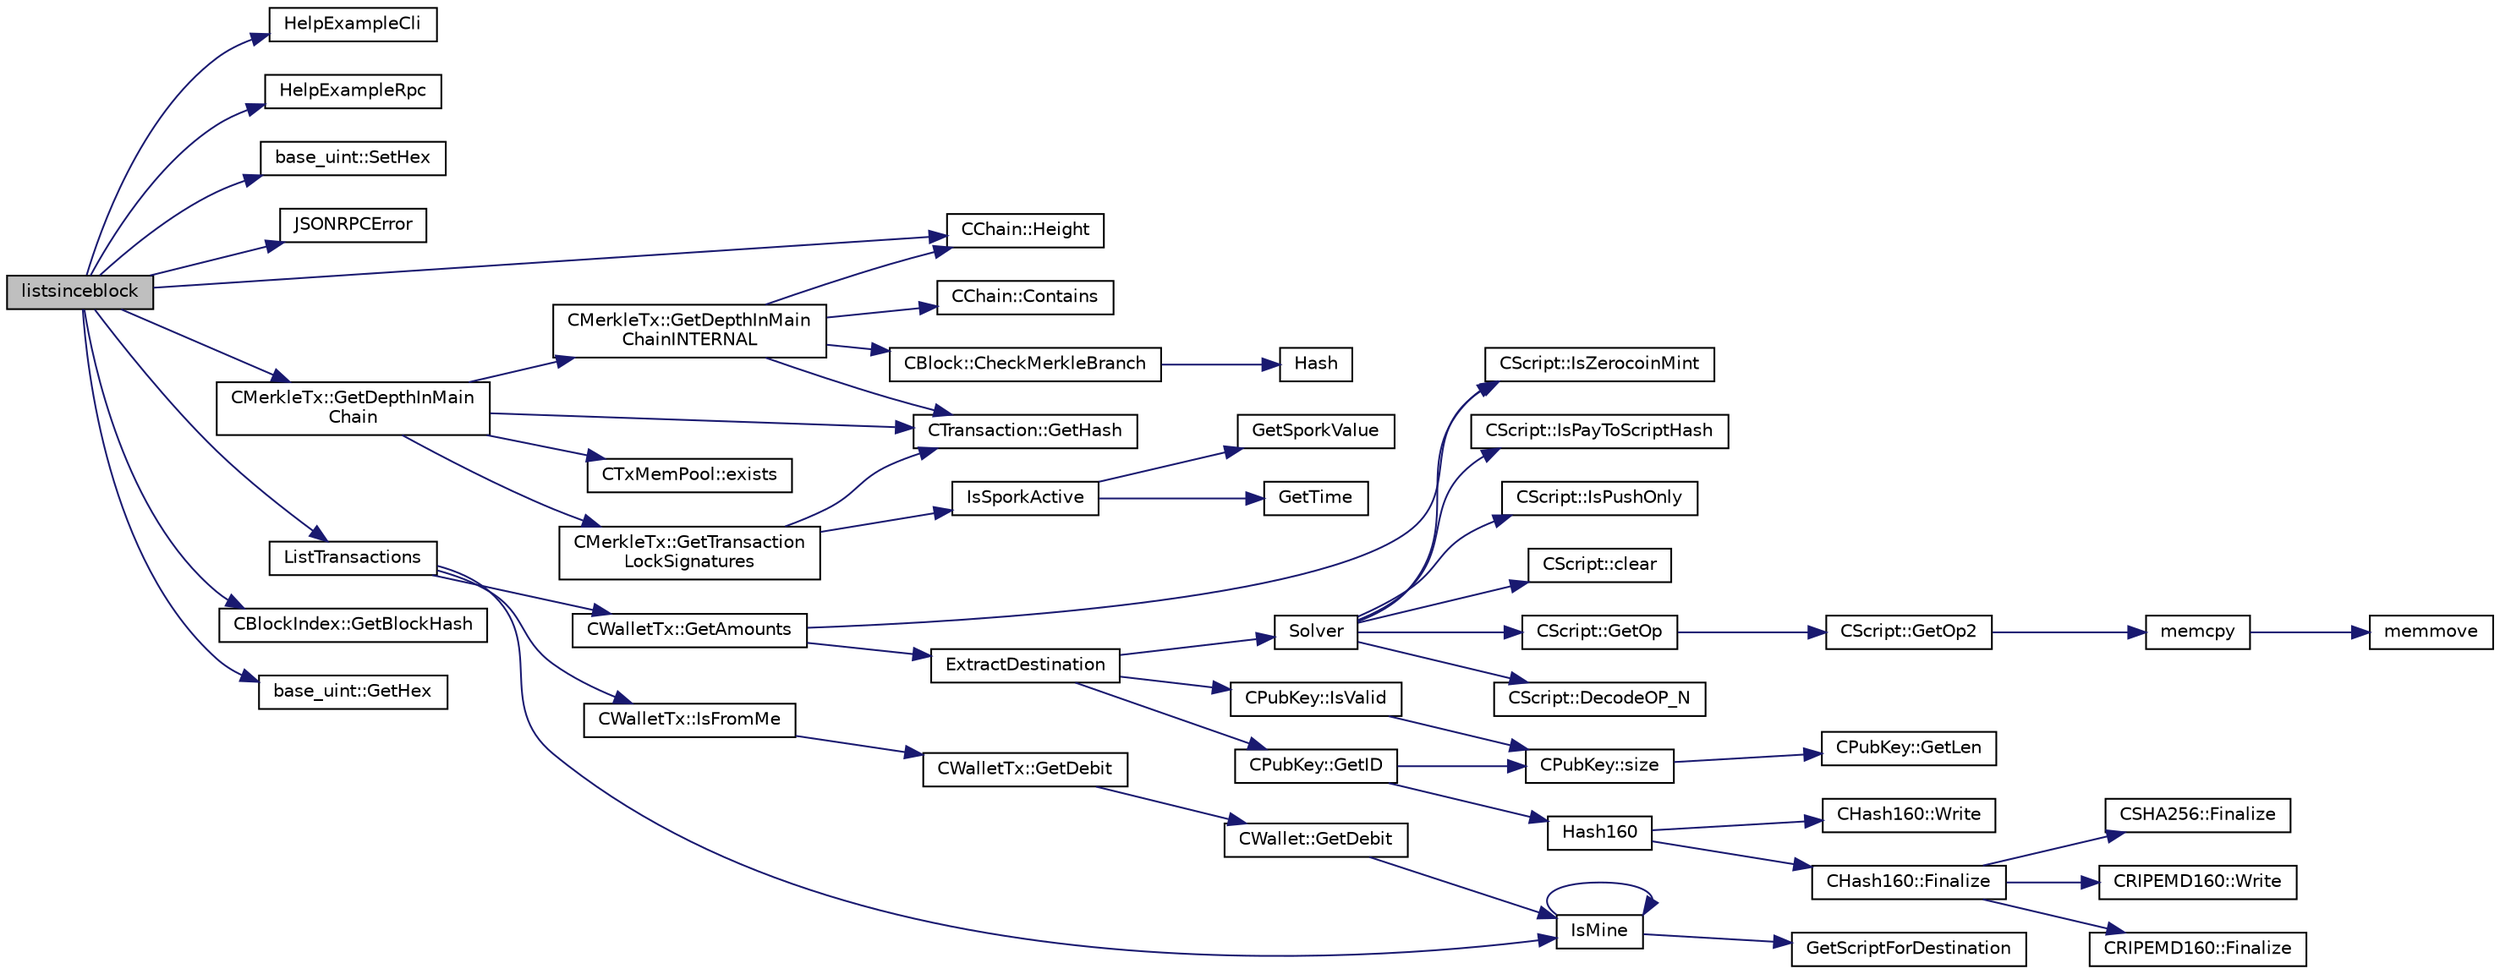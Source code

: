 digraph "listsinceblock"
{
  edge [fontname="Helvetica",fontsize="10",labelfontname="Helvetica",labelfontsize="10"];
  node [fontname="Helvetica",fontsize="10",shape=record];
  rankdir="LR";
  Node1196 [label="listsinceblock",height=0.2,width=0.4,color="black", fillcolor="grey75", style="filled", fontcolor="black"];
  Node1196 -> Node1197 [color="midnightblue",fontsize="10",style="solid",fontname="Helvetica"];
  Node1197 [label="HelpExampleCli",height=0.2,width=0.4,color="black", fillcolor="white", style="filled",URL="$rpcserver_8cpp.html#ac01ac6eab5467567ed0da106814e04ec"];
  Node1196 -> Node1198 [color="midnightblue",fontsize="10",style="solid",fontname="Helvetica"];
  Node1198 [label="HelpExampleRpc",height=0.2,width=0.4,color="black", fillcolor="white", style="filled",URL="$rpcserver_8cpp.html#a06ea60e24e5a1053a14a11b1009bf9ef"];
  Node1196 -> Node1199 [color="midnightblue",fontsize="10",style="solid",fontname="Helvetica"];
  Node1199 [label="base_uint::SetHex",height=0.2,width=0.4,color="black", fillcolor="white", style="filled",URL="$classbase__uint.html#ade1a897fac931f28f54998c92c797228"];
  Node1196 -> Node1200 [color="midnightblue",fontsize="10",style="solid",fontname="Helvetica"];
  Node1200 [label="JSONRPCError",height=0.2,width=0.4,color="black", fillcolor="white", style="filled",URL="$rpcprotocol_8cpp.html#a17b1bb111ab339efc951929834766039"];
  Node1196 -> Node1201 [color="midnightblue",fontsize="10",style="solid",fontname="Helvetica"];
  Node1201 [label="CChain::Height",height=0.2,width=0.4,color="black", fillcolor="white", style="filled",URL="$class_c_chain.html#ad4758bc8872ce065a9579f77c3171d40",tooltip="Return the maximal height in the chain. "];
  Node1196 -> Node1202 [color="midnightblue",fontsize="10",style="solid",fontname="Helvetica"];
  Node1202 [label="CMerkleTx::GetDepthInMain\lChain",height=0.2,width=0.4,color="black", fillcolor="white", style="filled",URL="$class_c_merkle_tx.html#a5bf3a355593ecce5799de92d013149b1",tooltip="Return depth of transaction in blockchain: -1 : not in blockchain, and not in memory pool (conflicted..."];
  Node1202 -> Node1203 [color="midnightblue",fontsize="10",style="solid",fontname="Helvetica"];
  Node1203 [label="CMerkleTx::GetDepthInMain\lChainINTERNAL",height=0.2,width=0.4,color="black", fillcolor="white", style="filled",URL="$class_c_merkle_tx.html#ada4285bcdc83c90dc5829d9902b1271c"];
  Node1203 -> Node1204 [color="midnightblue",fontsize="10",style="solid",fontname="Helvetica"];
  Node1204 [label="CChain::Contains",height=0.2,width=0.4,color="black", fillcolor="white", style="filled",URL="$class_c_chain.html#af1786dc229c215dea7f727c11df2c8dc",tooltip="Efficiently check whether a block is present in this chain. "];
  Node1203 -> Node1205 [color="midnightblue",fontsize="10",style="solid",fontname="Helvetica"];
  Node1205 [label="CBlock::CheckMerkleBranch",height=0.2,width=0.4,color="black", fillcolor="white", style="filled",URL="$class_c_block.html#a81684cf96f6fb6731c869865b80d1ccd"];
  Node1205 -> Node1206 [color="midnightblue",fontsize="10",style="solid",fontname="Helvetica"];
  Node1206 [label="Hash",height=0.2,width=0.4,color="black", fillcolor="white", style="filled",URL="$hash_8h.html#a12c5e981d7f5f2850027fd5e932eff61",tooltip="Compute the 256-bit hash of a std::string. "];
  Node1203 -> Node1207 [color="midnightblue",fontsize="10",style="solid",fontname="Helvetica"];
  Node1207 [label="CTransaction::GetHash",height=0.2,width=0.4,color="black", fillcolor="white", style="filled",URL="$class_c_transaction.html#a7efd1379de830341417c0bfa23a149aa"];
  Node1203 -> Node1201 [color="midnightblue",fontsize="10",style="solid",fontname="Helvetica"];
  Node1202 -> Node1208 [color="midnightblue",fontsize="10",style="solid",fontname="Helvetica"];
  Node1208 [label="CTxMemPool::exists",height=0.2,width=0.4,color="black", fillcolor="white", style="filled",URL="$class_c_tx_mem_pool.html#adba06e79be4a1a092dd2db8290733be7"];
  Node1202 -> Node1207 [color="midnightblue",fontsize="10",style="solid",fontname="Helvetica"];
  Node1202 -> Node1209 [color="midnightblue",fontsize="10",style="solid",fontname="Helvetica"];
  Node1209 [label="CMerkleTx::GetTransaction\lLockSignatures",height=0.2,width=0.4,color="black", fillcolor="white", style="filled",URL="$class_c_merkle_tx.html#a29ab20d0785095dba254ca1050ba6989"];
  Node1209 -> Node1210 [color="midnightblue",fontsize="10",style="solid",fontname="Helvetica"];
  Node1210 [label="IsSporkActive",height=0.2,width=0.4,color="black", fillcolor="white", style="filled",URL="$spork_8cpp.html#a3305663176e21e81c80dc951a7f8ea5e"];
  Node1210 -> Node1211 [color="midnightblue",fontsize="10",style="solid",fontname="Helvetica"];
  Node1211 [label="GetSporkValue",height=0.2,width=0.4,color="black", fillcolor="white", style="filled",URL="$spork_8cpp.html#a7125c44e1c9a54dc7c28556b3fb24a8f"];
  Node1210 -> Node1212 [color="midnightblue",fontsize="10",style="solid",fontname="Helvetica"];
  Node1212 [label="GetTime",height=0.2,width=0.4,color="black", fillcolor="white", style="filled",URL="$utiltime_8cpp.html#a46fac5fba8ba905b5f9acb364f5d8c6f",tooltip="For unit testing. "];
  Node1209 -> Node1207 [color="midnightblue",fontsize="10",style="solid",fontname="Helvetica"];
  Node1196 -> Node1213 [color="midnightblue",fontsize="10",style="solid",fontname="Helvetica"];
  Node1213 [label="ListTransactions",height=0.2,width=0.4,color="black", fillcolor="white", style="filled",URL="$rpcwallet_8cpp.html#a460d931e7f098979bea783409c971d53"];
  Node1213 -> Node1214 [color="midnightblue",fontsize="10",style="solid",fontname="Helvetica"];
  Node1214 [label="CWalletTx::GetAmounts",height=0.2,width=0.4,color="black", fillcolor="white", style="filled",URL="$group__map_wallet.html#ga75c673700a9d5fa2b0ab63bfd094b045"];
  Node1214 -> Node1215 [color="midnightblue",fontsize="10",style="solid",fontname="Helvetica"];
  Node1215 [label="CScript::IsZerocoinMint",height=0.2,width=0.4,color="black", fillcolor="white", style="filled",URL="$class_c_script.html#aadeaf93bd9c00abc9e20d082051adac8"];
  Node1214 -> Node1216 [color="midnightblue",fontsize="10",style="solid",fontname="Helvetica"];
  Node1216 [label="ExtractDestination",height=0.2,width=0.4,color="black", fillcolor="white", style="filled",URL="$standard_8cpp.html#a951f7e601746ae076afdf3169ecca2fc"];
  Node1216 -> Node1217 [color="midnightblue",fontsize="10",style="solid",fontname="Helvetica"];
  Node1217 [label="Solver",height=0.2,width=0.4,color="black", fillcolor="white", style="filled",URL="$standard_8cpp.html#a6ee6be50bff44464e905680c6fcee6dc",tooltip="Return public keys or hashes from scriptPubKey, for &#39;standard&#39; transaction types. ..."];
  Node1217 -> Node1218 [color="midnightblue",fontsize="10",style="solid",fontname="Helvetica"];
  Node1218 [label="CScript::IsPayToScriptHash",height=0.2,width=0.4,color="black", fillcolor="white", style="filled",URL="$class_c_script.html#a0c3729c606d318923dc06f95d85a0971"];
  Node1217 -> Node1215 [color="midnightblue",fontsize="10",style="solid",fontname="Helvetica"];
  Node1217 -> Node1219 [color="midnightblue",fontsize="10",style="solid",fontname="Helvetica"];
  Node1219 [label="CScript::IsPushOnly",height=0.2,width=0.4,color="black", fillcolor="white", style="filled",URL="$class_c_script.html#a090905f875fa5a40e616b319de8e973f",tooltip="Called by IsStandardTx and P2SH/BIP62 VerifyScript (which makes it consensus-critical). "];
  Node1217 -> Node1220 [color="midnightblue",fontsize="10",style="solid",fontname="Helvetica"];
  Node1220 [label="CScript::clear",height=0.2,width=0.4,color="black", fillcolor="white", style="filled",URL="$class_c_script.html#a7b2baf842621f07c4939408acf63377c"];
  Node1217 -> Node1221 [color="midnightblue",fontsize="10",style="solid",fontname="Helvetica"];
  Node1221 [label="CScript::GetOp",height=0.2,width=0.4,color="black", fillcolor="white", style="filled",URL="$class_c_script.html#a94635ed93d8d244ec3acfa83f9ecfe5f"];
  Node1221 -> Node1222 [color="midnightblue",fontsize="10",style="solid",fontname="Helvetica"];
  Node1222 [label="CScript::GetOp2",height=0.2,width=0.4,color="black", fillcolor="white", style="filled",URL="$class_c_script.html#aac2dbe75742054049b0c6de0e9473ef0"];
  Node1222 -> Node1223 [color="midnightblue",fontsize="10",style="solid",fontname="Helvetica"];
  Node1223 [label="memcpy",height=0.2,width=0.4,color="black", fillcolor="white", style="filled",URL="$glibc__compat_8cpp.html#a0f46826ab0466591e136db24394923cf"];
  Node1223 -> Node1224 [color="midnightblue",fontsize="10",style="solid",fontname="Helvetica"];
  Node1224 [label="memmove",height=0.2,width=0.4,color="black", fillcolor="white", style="filled",URL="$glibc__compat_8cpp.html#a9778d49e9029dd75bc53ecbbf9f5e9a1"];
  Node1217 -> Node1225 [color="midnightblue",fontsize="10",style="solid",fontname="Helvetica"];
  Node1225 [label="CScript::DecodeOP_N",height=0.2,width=0.4,color="black", fillcolor="white", style="filled",URL="$class_c_script.html#a7f975fca06b3e9a17da8ba23c7647e2e",tooltip="Encode/decode small integers: "];
  Node1216 -> Node1226 [color="midnightblue",fontsize="10",style="solid",fontname="Helvetica"];
  Node1226 [label="CPubKey::IsValid",height=0.2,width=0.4,color="black", fillcolor="white", style="filled",URL="$class_c_pub_key.html#a4fa94293cf8577fd039b9a133f6c7f30"];
  Node1226 -> Node1227 [color="midnightblue",fontsize="10",style="solid",fontname="Helvetica"];
  Node1227 [label="CPubKey::size",height=0.2,width=0.4,color="black", fillcolor="white", style="filled",URL="$class_c_pub_key.html#a6bb28fcf0a5f799c69f5b7269363b309",tooltip="Simple read-only vector-like interface to the pubkey data. "];
  Node1227 -> Node1228 [color="midnightblue",fontsize="10",style="solid",fontname="Helvetica"];
  Node1228 [label="CPubKey::GetLen",height=0.2,width=0.4,color="black", fillcolor="white", style="filled",URL="$class_c_pub_key.html#a7dc71b3f037c84268dc22de97d7b65fb",tooltip="Compute the length of a pubkey with a given first byte. "];
  Node1216 -> Node1229 [color="midnightblue",fontsize="10",style="solid",fontname="Helvetica"];
  Node1229 [label="CPubKey::GetID",height=0.2,width=0.4,color="black", fillcolor="white", style="filled",URL="$class_c_pub_key.html#a2675f7e6f72eff68e7a5227289feb021",tooltip="Get the KeyID of this public key (hash of its serialization) "];
  Node1229 -> Node1230 [color="midnightblue",fontsize="10",style="solid",fontname="Helvetica"];
  Node1230 [label="Hash160",height=0.2,width=0.4,color="black", fillcolor="white", style="filled",URL="$hash_8h.html#a4490f70ddae16e9e48460a0416a48a6b",tooltip="Compute the 160-bit hash an object. "];
  Node1230 -> Node1231 [color="midnightblue",fontsize="10",style="solid",fontname="Helvetica"];
  Node1231 [label="CHash160::Write",height=0.2,width=0.4,color="black", fillcolor="white", style="filled",URL="$class_c_hash160.html#af56cdd9443013eb68b246aa8450217f2"];
  Node1230 -> Node1232 [color="midnightblue",fontsize="10",style="solid",fontname="Helvetica"];
  Node1232 [label="CHash160::Finalize",height=0.2,width=0.4,color="black", fillcolor="white", style="filled",URL="$class_c_hash160.html#a9bb08e1772002ae1a5d85017ba7952ee"];
  Node1232 -> Node1233 [color="midnightblue",fontsize="10",style="solid",fontname="Helvetica"];
  Node1233 [label="CSHA256::Finalize",height=0.2,width=0.4,color="black", fillcolor="white", style="filled",URL="$class_c_s_h_a256.html#a4259230be0caefa590bc324fc12b9b90"];
  Node1232 -> Node1234 [color="midnightblue",fontsize="10",style="solid",fontname="Helvetica"];
  Node1234 [label="CRIPEMD160::Write",height=0.2,width=0.4,color="black", fillcolor="white", style="filled",URL="$class_c_r_i_p_e_m_d160.html#a221143b9d94af623d07c4f4ba1bf6007"];
  Node1232 -> Node1235 [color="midnightblue",fontsize="10",style="solid",fontname="Helvetica"];
  Node1235 [label="CRIPEMD160::Finalize",height=0.2,width=0.4,color="black", fillcolor="white", style="filled",URL="$class_c_r_i_p_e_m_d160.html#a2a11566fbf9d1339b819833313fc4e51"];
  Node1229 -> Node1227 [color="midnightblue",fontsize="10",style="solid",fontname="Helvetica"];
  Node1213 -> Node1236 [color="midnightblue",fontsize="10",style="solid",fontname="Helvetica"];
  Node1236 [label="CWalletTx::IsFromMe",height=0.2,width=0.4,color="black", fillcolor="white", style="filled",URL="$class_c_wallet_tx.html#a4b4fdec025af8171852c3eece1c2508f"];
  Node1236 -> Node1237 [color="midnightblue",fontsize="10",style="solid",fontname="Helvetica"];
  Node1237 [label="CWalletTx::GetDebit",height=0.2,width=0.4,color="black", fillcolor="white", style="filled",URL="$class_c_wallet_tx.html#a7757c17a323e5f6f75c92acb398d3568",tooltip="filter decides which addresses will count towards the debit "];
  Node1237 -> Node1238 [color="midnightblue",fontsize="10",style="solid",fontname="Helvetica"];
  Node1238 [label="CWallet::GetDebit",height=0.2,width=0.4,color="black", fillcolor="white", style="filled",URL="$group__map_wallet.html#ga5ab4855aac6f4b335421944403e44d6d"];
  Node1238 -> Node1239 [color="midnightblue",fontsize="10",style="solid",fontname="Helvetica"];
  Node1239 [label="IsMine",height=0.2,width=0.4,color="black", fillcolor="white", style="filled",URL="$wallet__ismine_8cpp.html#adc59cf67d903c1ba1ef225561b85bfce"];
  Node1239 -> Node1240 [color="midnightblue",fontsize="10",style="solid",fontname="Helvetica"];
  Node1240 [label="GetScriptForDestination",height=0.2,width=0.4,color="black", fillcolor="white", style="filled",URL="$standard_8cpp.html#ae40f28d3b46c21033f6ee1f1200d0321"];
  Node1239 -> Node1239 [color="midnightblue",fontsize="10",style="solid",fontname="Helvetica"];
  Node1213 -> Node1239 [color="midnightblue",fontsize="10",style="solid",fontname="Helvetica"];
  Node1196 -> Node1241 [color="midnightblue",fontsize="10",style="solid",fontname="Helvetica"];
  Node1241 [label="CBlockIndex::GetBlockHash",height=0.2,width=0.4,color="black", fillcolor="white", style="filled",URL="$class_c_block_index.html#a98490a2788c65cdd6ae9002b004dd74c"];
  Node1196 -> Node1242 [color="midnightblue",fontsize="10",style="solid",fontname="Helvetica"];
  Node1242 [label="base_uint::GetHex",height=0.2,width=0.4,color="black", fillcolor="white", style="filled",URL="$classbase__uint.html#ae5e7b7481de91ebead20eebd5d685441"];
}
